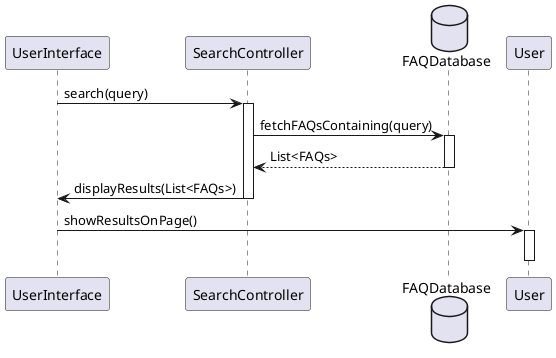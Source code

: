 @startuml
participant UserInterface as UI
participant SearchController as Controller
database FAQDatabase as DB

UI -> Controller : search(query)
activate Controller

Controller -> DB : fetchFAQsContaining(query)
activate DB
DB --> Controller : List<FAQs>
deactivate DB

Controller -> UI : displayResults(List<FAQs>)
deactivate Controller

UI -> User : showResultsOnPage()
activate User
deactivate User

@enduml